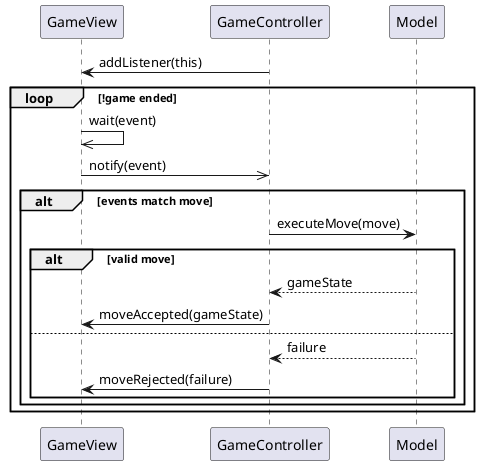 @startuml gui_sequence

participant GameView as V
participant GameController as C
participant Model as M

'skinparam BoxPadding 2

C -> V: addListener(this)

loop !game ended
    V ->> V: wait(event)
    V ->> C: notify(event)
    alt events match move
        C -> M: executeMove(move)
        alt valid move
            M --> C: gameState

            C -> V: moveAccepted(gameState)
        else
            M --> C: failure

            C -> V: moveRejected(failure)
        end
    end
end 
@enduml